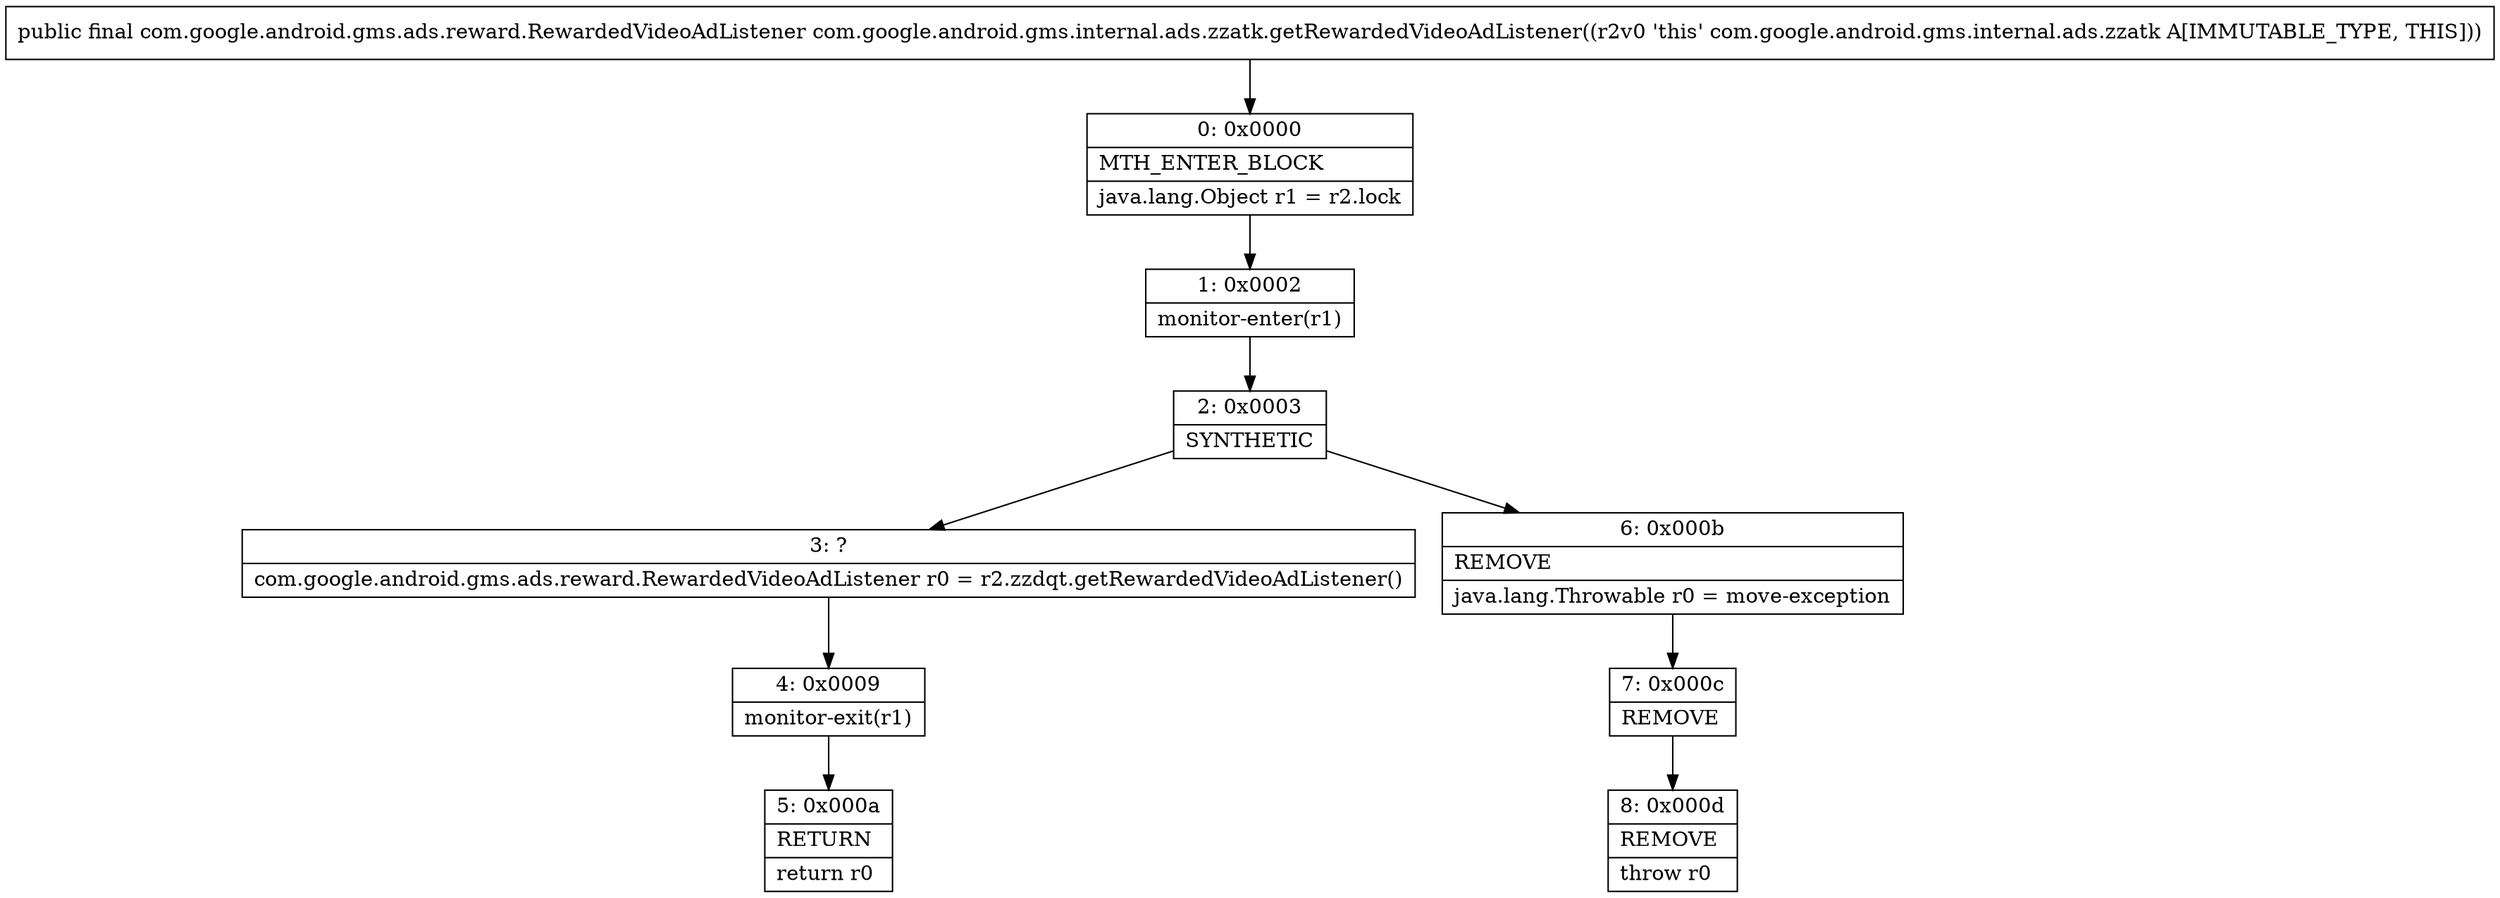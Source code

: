digraph "CFG forcom.google.android.gms.internal.ads.zzatk.getRewardedVideoAdListener()Lcom\/google\/android\/gms\/ads\/reward\/RewardedVideoAdListener;" {
Node_0 [shape=record,label="{0\:\ 0x0000|MTH_ENTER_BLOCK\l|java.lang.Object r1 = r2.lock\l}"];
Node_1 [shape=record,label="{1\:\ 0x0002|monitor\-enter(r1)\l}"];
Node_2 [shape=record,label="{2\:\ 0x0003|SYNTHETIC\l}"];
Node_3 [shape=record,label="{3\:\ ?|com.google.android.gms.ads.reward.RewardedVideoAdListener r0 = r2.zzdqt.getRewardedVideoAdListener()\l}"];
Node_4 [shape=record,label="{4\:\ 0x0009|monitor\-exit(r1)\l}"];
Node_5 [shape=record,label="{5\:\ 0x000a|RETURN\l|return r0\l}"];
Node_6 [shape=record,label="{6\:\ 0x000b|REMOVE\l|java.lang.Throwable r0 = move\-exception\l}"];
Node_7 [shape=record,label="{7\:\ 0x000c|REMOVE\l}"];
Node_8 [shape=record,label="{8\:\ 0x000d|REMOVE\l|throw r0\l}"];
MethodNode[shape=record,label="{public final com.google.android.gms.ads.reward.RewardedVideoAdListener com.google.android.gms.internal.ads.zzatk.getRewardedVideoAdListener((r2v0 'this' com.google.android.gms.internal.ads.zzatk A[IMMUTABLE_TYPE, THIS])) }"];
MethodNode -> Node_0;
Node_0 -> Node_1;
Node_1 -> Node_2;
Node_2 -> Node_3;
Node_2 -> Node_6;
Node_3 -> Node_4;
Node_4 -> Node_5;
Node_6 -> Node_7;
Node_7 -> Node_8;
}

